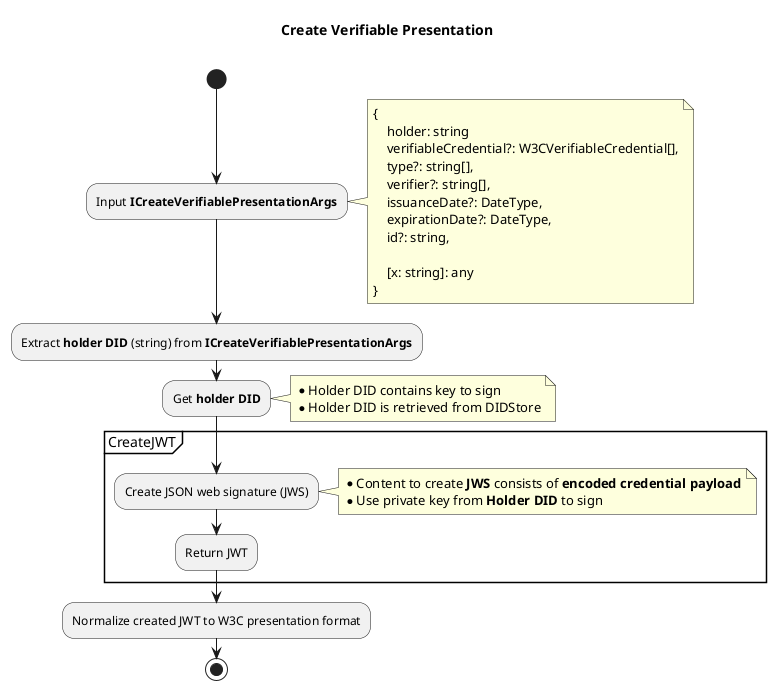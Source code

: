 @startuml createVerifiablePresentation

title  Create Verifiable Presentation\n

start
:Input **ICreateVerifiablePresentationArgs**;
note right
{
    holder: string
    verifiableCredential?: W3CVerifiableCredential[],
    type?: string[],
    '@context'?: string[],
    verifier?: string[],
    issuanceDate?: DateType,
    expirationDate?: DateType,
    id?: string,

    [x: string]: any
}
end note
:Extract **holder DID** (string) from **ICreateVerifiablePresentationArgs**;
:Get **holder DID**;
note right
  * Holder DID contains key to sign
  * Holder DID is retrieved from DIDStore
end note
partition CreateJWT {
  :Create JSON web signature (JWS);
  note right
    * Content to create **JWS** consists of **encoded credential payload**
    * Use private key from **Holder DID** to sign
  end note
  :Return JWT;
}

:Normalize created JWT to W3C presentation format;
stop

@enduml